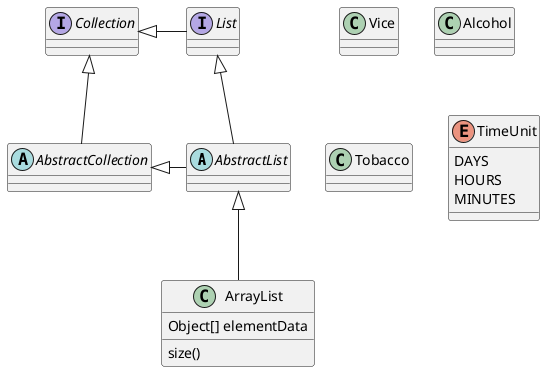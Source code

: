 @startuml
'https://plantuml.com/class-diagram

abstract class AbstractList
abstract AbstractCollection
interface List
interface Collection

List <|-- AbstractList
Collection <|-- AbstractCollection

Collection <|- List
AbstractCollection <|- AbstractList
AbstractList <|-- ArrayList

class ArrayList {
Object[] elementData
size()
}

class Vice {

}

class Alcohol {
}

class Tobacco {
}

enum TimeUnit {
DAYS
HOURS
MINUTES
}

@enduml